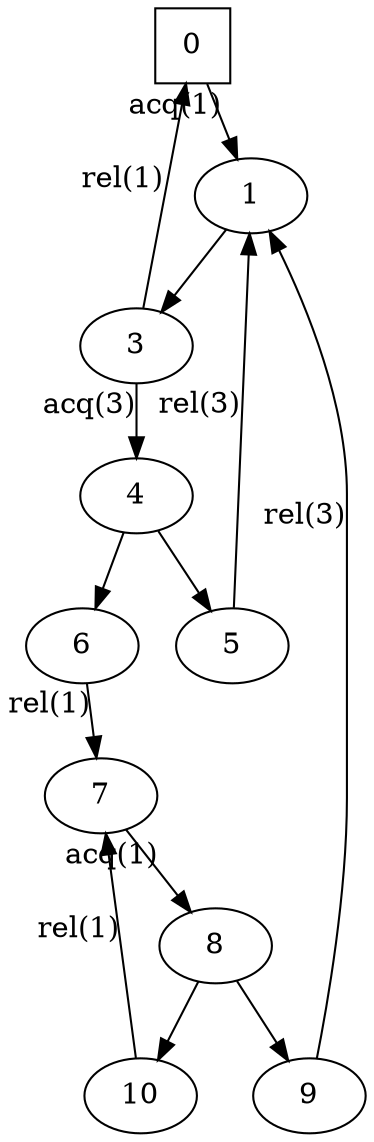 digraph auto_5{
0[shape=square];
1;
3;
4;
5;
6;
7;
8;
9;
10;
3 -> 0[xlabel="rel(1)"];
3 -> 4[xlabel="acq(3)"];
8 -> 9;
8 -> 10;
9 -> 1[xlabel="rel(3)"];
4 -> 5;
4 -> 6;
0 -> 1[xlabel="acq(1)"];
7 -> 8[xlabel="acq(1)"];
10 -> 7[xlabel="rel(1)"];
1 -> 3;
5 -> 1[xlabel="rel(3)"];
6 -> 7[xlabel="rel(1)"];
}
